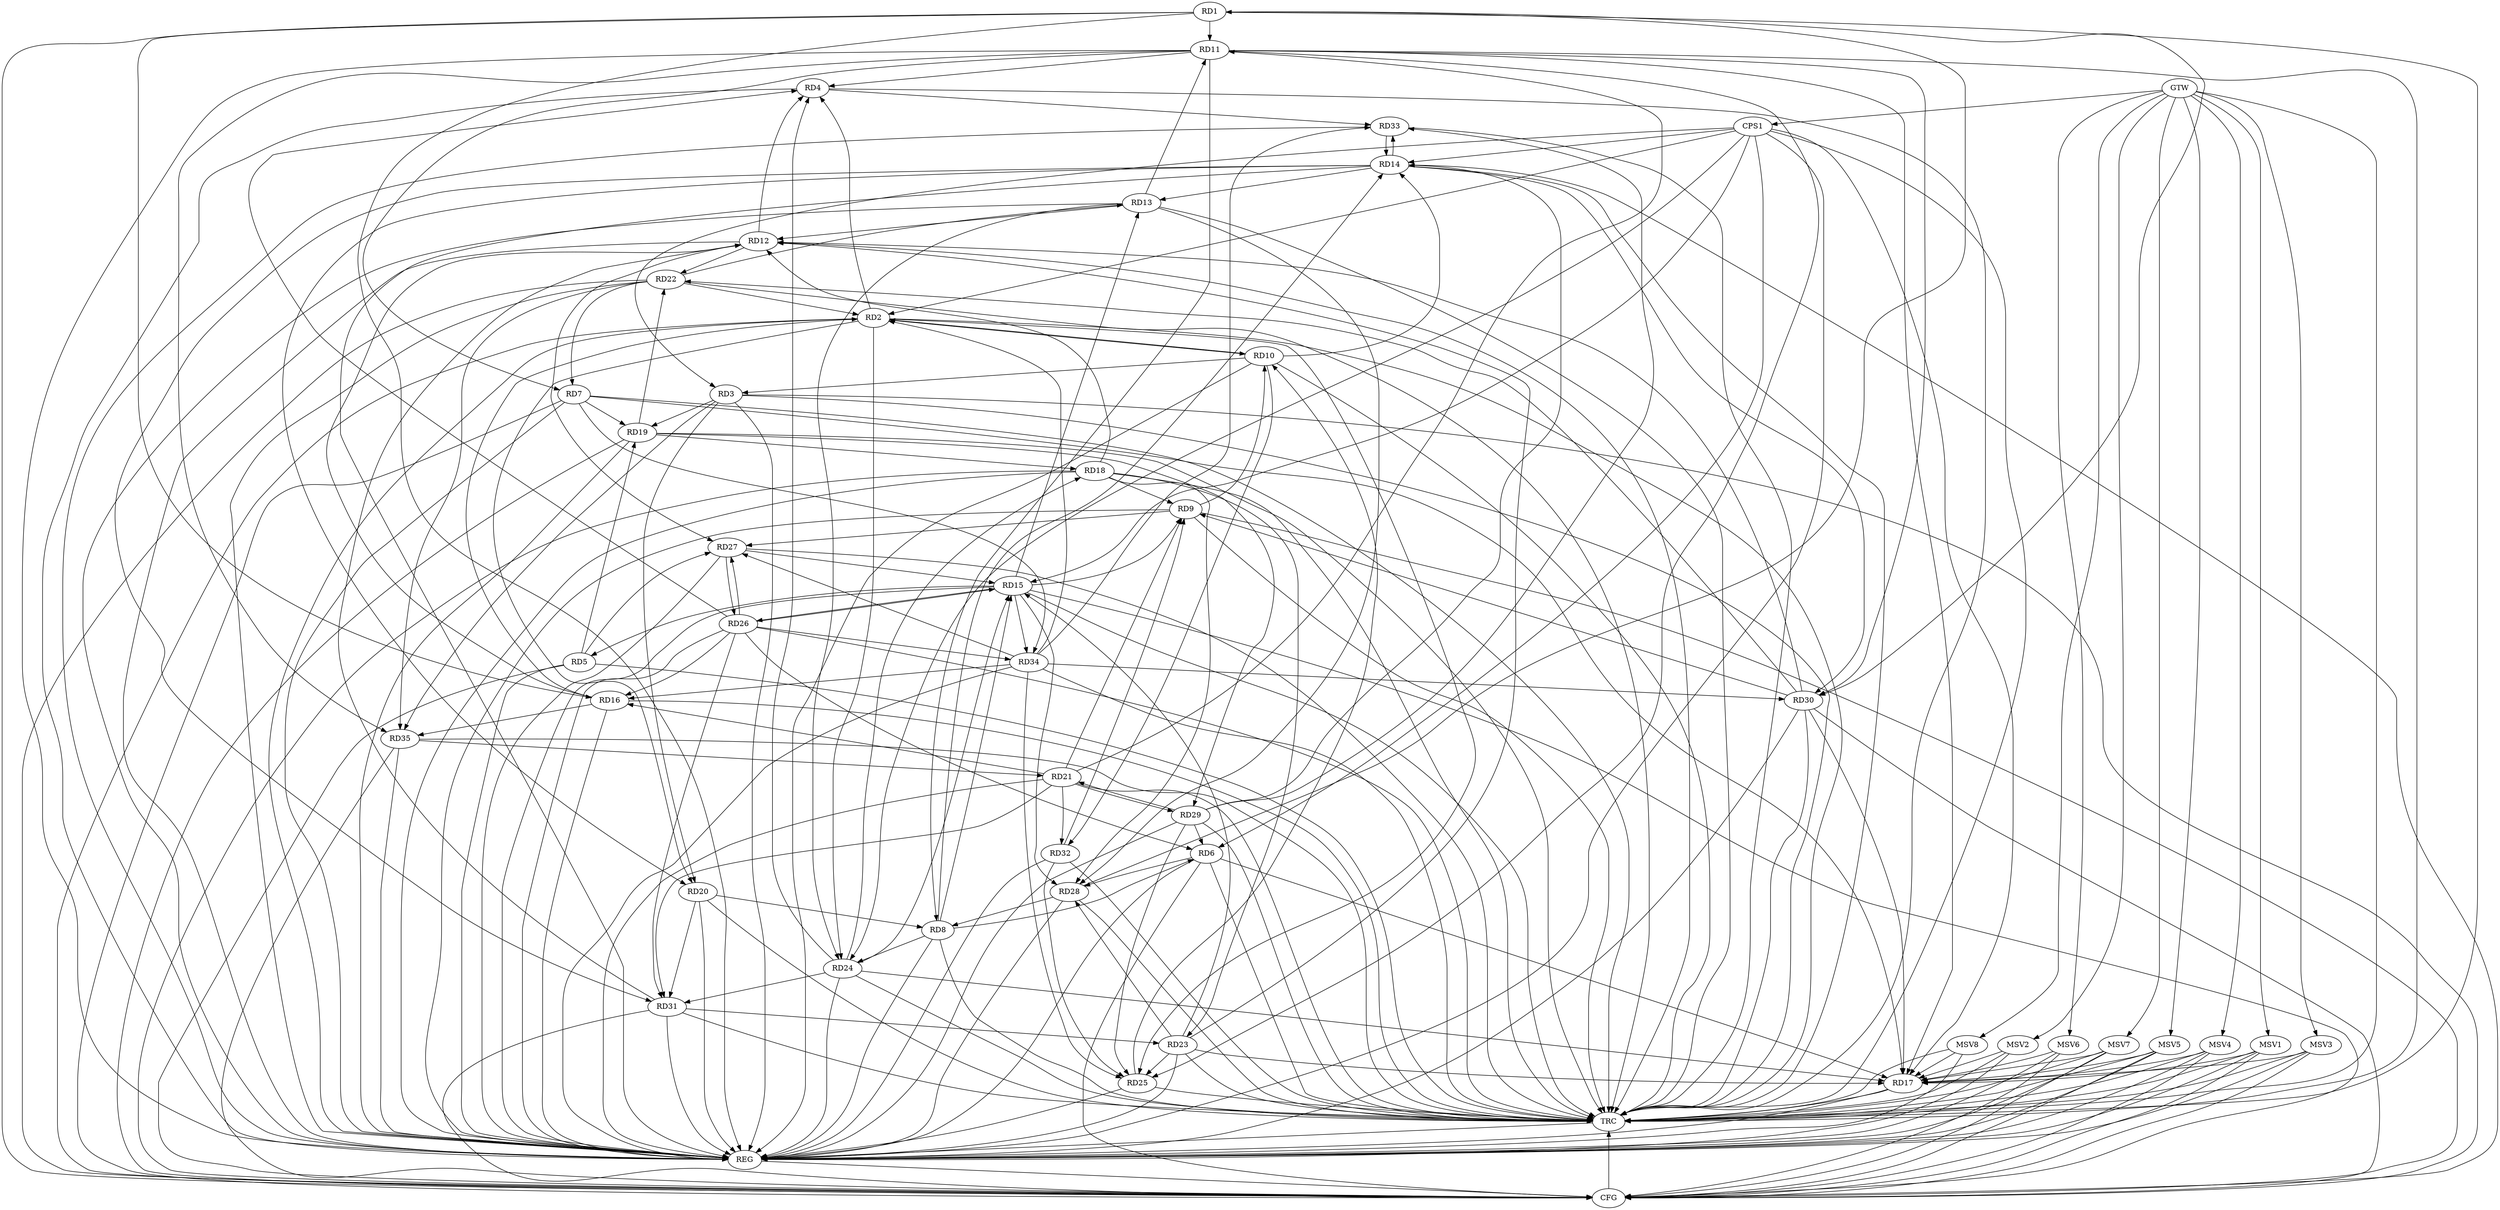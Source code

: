 strict digraph G {
  RD1 [ label="RD1" ];
  RD2 [ label="RD2" ];
  RD3 [ label="RD3" ];
  RD4 [ label="RD4" ];
  RD5 [ label="RD5" ];
  RD6 [ label="RD6" ];
  RD7 [ label="RD7" ];
  RD8 [ label="RD8" ];
  RD9 [ label="RD9" ];
  RD10 [ label="RD10" ];
  RD11 [ label="RD11" ];
  RD12 [ label="RD12" ];
  RD13 [ label="RD13" ];
  RD14 [ label="RD14" ];
  RD15 [ label="RD15" ];
  RD16 [ label="RD16" ];
  RD17 [ label="RD17" ];
  RD18 [ label="RD18" ];
  RD19 [ label="RD19" ];
  RD20 [ label="RD20" ];
  RD21 [ label="RD21" ];
  RD22 [ label="RD22" ];
  RD23 [ label="RD23" ];
  RD24 [ label="RD24" ];
  RD25 [ label="RD25" ];
  RD26 [ label="RD26" ];
  RD27 [ label="RD27" ];
  RD28 [ label="RD28" ];
  RD29 [ label="RD29" ];
  RD30 [ label="RD30" ];
  RD31 [ label="RD31" ];
  RD32 [ label="RD32" ];
  RD33 [ label="RD33" ];
  RD34 [ label="RD34" ];
  RD35 [ label="RD35" ];
  CPS1 [ label="CPS1" ];
  GTW [ label="GTW" ];
  REG [ label="REG" ];
  CFG [ label="CFG" ];
  TRC [ label="TRC" ];
  MSV1 [ label="MSV1" ];
  MSV2 [ label="MSV2" ];
  MSV3 [ label="MSV3" ];
  MSV4 [ label="MSV4" ];
  MSV5 [ label="MSV5" ];
  MSV6 [ label="MSV6" ];
  MSV7 [ label="MSV7" ];
  MSV8 [ label="MSV8" ];
  RD1 -> RD11;
  RD1 -> RD16;
  RD28 -> RD1;
  RD1 -> RD30;
  RD2 -> RD4;
  RD2 -> RD10;
  RD10 -> RD2;
  RD16 -> RD2;
  RD2 -> RD20;
  RD22 -> RD2;
  RD2 -> RD24;
  RD2 -> RD25;
  RD34 -> RD2;
  RD10 -> RD3;
  RD3 -> RD19;
  RD3 -> RD20;
  RD3 -> RD35;
  RD11 -> RD4;
  RD12 -> RD4;
  RD24 -> RD4;
  RD26 -> RD4;
  RD4 -> RD33;
  RD15 -> RD5;
  RD5 -> RD19;
  RD5 -> RD27;
  RD8 -> RD6;
  RD6 -> RD17;
  RD26 -> RD6;
  RD6 -> RD28;
  RD29 -> RD6;
  RD11 -> RD7;
  RD7 -> RD17;
  RD7 -> RD19;
  RD22 -> RD7;
  RD7 -> RD34;
  RD11 -> RD8;
  RD8 -> RD14;
  RD8 -> RD15;
  RD20 -> RD8;
  RD8 -> RD24;
  RD28 -> RD8;
  RD9 -> RD10;
  RD15 -> RD9;
  RD18 -> RD9;
  RD21 -> RD9;
  RD9 -> RD27;
  RD30 -> RD9;
  RD32 -> RD9;
  RD10 -> RD14;
  RD25 -> RD10;
  RD10 -> RD32;
  RD13 -> RD11;
  RD11 -> RD17;
  RD21 -> RD11;
  RD11 -> RD25;
  RD11 -> RD30;
  RD11 -> RD35;
  RD13 -> RD12;
  RD16 -> RD12;
  RD18 -> RD12;
  RD12 -> RD22;
  RD23 -> RD12;
  RD12 -> RD27;
  RD30 -> RD12;
  RD31 -> RD12;
  RD14 -> RD13;
  RD15 -> RD13;
  RD22 -> RD13;
  RD13 -> RD24;
  RD13 -> RD28;
  RD14 -> RD20;
  RD29 -> RD14;
  RD14 -> RD30;
  RD14 -> RD31;
  RD14 -> RD33;
  RD33 -> RD14;
  RD23 -> RD15;
  RD24 -> RD15;
  RD15 -> RD26;
  RD26 -> RD15;
  RD27 -> RD15;
  RD15 -> RD28;
  RD15 -> RD34;
  RD21 -> RD16;
  RD26 -> RD16;
  RD34 -> RD16;
  RD16 -> RD35;
  RD23 -> RD17;
  RD24 -> RD17;
  RD30 -> RD17;
  RD19 -> RD18;
  RD18 -> RD23;
  RD24 -> RD18;
  RD18 -> RD28;
  RD19 -> RD22;
  RD19 -> RD29;
  RD20 -> RD31;
  RD21 -> RD29;
  RD29 -> RD21;
  RD21 -> RD31;
  RD21 -> RD32;
  RD35 -> RD21;
  RD30 -> RD22;
  RD22 -> RD35;
  RD23 -> RD25;
  RD23 -> RD28;
  RD31 -> RD23;
  RD24 -> RD31;
  RD29 -> RD25;
  RD32 -> RD25;
  RD34 -> RD25;
  RD26 -> RD27;
  RD27 -> RD26;
  RD26 -> RD31;
  RD26 -> RD34;
  RD34 -> RD27;
  RD29 -> RD33;
  RD34 -> RD30;
  RD34 -> RD33;
  CPS1 -> RD17;
  CPS1 -> RD3;
  CPS1 -> RD15;
  CPS1 -> RD24;
  CPS1 -> RD14;
  CPS1 -> RD2;
  CPS1 -> RD6;
  GTW -> CPS1;
  RD1 -> REG;
  RD2 -> REG;
  RD3 -> REG;
  RD4 -> REG;
  RD5 -> REG;
  RD6 -> REG;
  RD7 -> REG;
  RD8 -> REG;
  RD9 -> REG;
  RD10 -> REG;
  RD11 -> REG;
  RD12 -> REG;
  RD13 -> REG;
  RD14 -> REG;
  RD15 -> REG;
  RD16 -> REG;
  RD17 -> REG;
  RD18 -> REG;
  RD19 -> REG;
  RD20 -> REG;
  RD21 -> REG;
  RD22 -> REG;
  RD23 -> REG;
  RD24 -> REG;
  RD25 -> REG;
  RD26 -> REG;
  RD27 -> REG;
  RD28 -> REG;
  RD29 -> REG;
  RD30 -> REG;
  RD31 -> REG;
  RD32 -> REG;
  RD33 -> REG;
  RD34 -> REG;
  RD35 -> REG;
  CPS1 -> REG;
  RD14 -> CFG;
  RD1 -> CFG;
  RD2 -> CFG;
  RD22 -> CFG;
  RD7 -> CFG;
  RD5 -> CFG;
  RD19 -> CFG;
  RD3 -> CFG;
  RD6 -> CFG;
  RD15 -> CFG;
  RD35 -> CFG;
  RD18 -> CFG;
  RD30 -> CFG;
  RD9 -> CFG;
  RD31 -> CFG;
  REG -> CFG;
  RD1 -> TRC;
  RD2 -> TRC;
  RD3 -> TRC;
  RD4 -> TRC;
  RD5 -> TRC;
  RD6 -> TRC;
  RD7 -> TRC;
  RD8 -> TRC;
  RD9 -> TRC;
  RD10 -> TRC;
  RD11 -> TRC;
  RD12 -> TRC;
  RD13 -> TRC;
  RD14 -> TRC;
  RD15 -> TRC;
  RD16 -> TRC;
  RD17 -> TRC;
  RD18 -> TRC;
  RD19 -> TRC;
  RD20 -> TRC;
  RD21 -> TRC;
  RD22 -> TRC;
  RD23 -> TRC;
  RD24 -> TRC;
  RD25 -> TRC;
  RD26 -> TRC;
  RD27 -> TRC;
  RD28 -> TRC;
  RD29 -> TRC;
  RD30 -> TRC;
  RD31 -> TRC;
  RD32 -> TRC;
  RD33 -> TRC;
  RD34 -> TRC;
  RD35 -> TRC;
  CPS1 -> TRC;
  GTW -> TRC;
  CFG -> TRC;
  TRC -> REG;
  MSV1 -> RD17;
  GTW -> MSV1;
  MSV1 -> REG;
  MSV1 -> TRC;
  MSV1 -> CFG;
  MSV2 -> RD17;
  GTW -> MSV2;
  MSV2 -> REG;
  MSV2 -> TRC;
  MSV3 -> RD17;
  MSV4 -> RD17;
  GTW -> MSV3;
  MSV3 -> REG;
  MSV3 -> TRC;
  MSV3 -> CFG;
  GTW -> MSV4;
  MSV4 -> REG;
  MSV4 -> TRC;
  MSV4 -> CFG;
  MSV5 -> RD17;
  MSV6 -> RD17;
  GTW -> MSV5;
  MSV5 -> REG;
  MSV5 -> TRC;
  MSV5 -> CFG;
  GTW -> MSV6;
  MSV6 -> REG;
  MSV6 -> CFG;
  MSV7 -> RD17;
  GTW -> MSV7;
  MSV7 -> REG;
  MSV7 -> TRC;
  MSV7 -> CFG;
  MSV8 -> RD17;
  GTW -> MSV8;
  MSV8 -> REG;
  MSV8 -> TRC;
}

